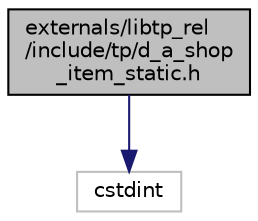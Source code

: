 digraph "externals/libtp_rel/include/tp/d_a_shop_item_static.h"
{
 // LATEX_PDF_SIZE
  edge [fontname="Helvetica",fontsize="10",labelfontname="Helvetica",labelfontsize="10"];
  node [fontname="Helvetica",fontsize="10",shape=record];
  Node1 [label="externals/libtp_rel\l/include/tp/d_a_shop\l_item_static.h",height=0.2,width=0.4,color="black", fillcolor="grey75", style="filled", fontcolor="black",tooltip="Holds definitions about the d_a_alink field."];
  Node1 -> Node2 [color="midnightblue",fontsize="10",style="solid",fontname="Helvetica"];
  Node2 [label="cstdint",height=0.2,width=0.4,color="grey75", fillcolor="white", style="filled",tooltip=" "];
}
